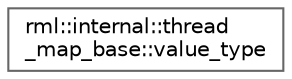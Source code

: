 digraph "类继承关系图"
{
 // LATEX_PDF_SIZE
  bgcolor="transparent";
  edge [fontname=Helvetica,fontsize=10,labelfontname=Helvetica,labelfontsize=10];
  node [fontname=Helvetica,fontsize=10,shape=box,height=0.2,width=0.4];
  rankdir="LR";
  Node0 [id="Node000000",label="rml::internal::thread\l_map_base::value_type",height=0.2,width=0.4,color="grey40", fillcolor="white", style="filled",URL="$classrml_1_1internal_1_1thread__map__base_1_1value__type.html",tooltip="A value in the map"];
}
